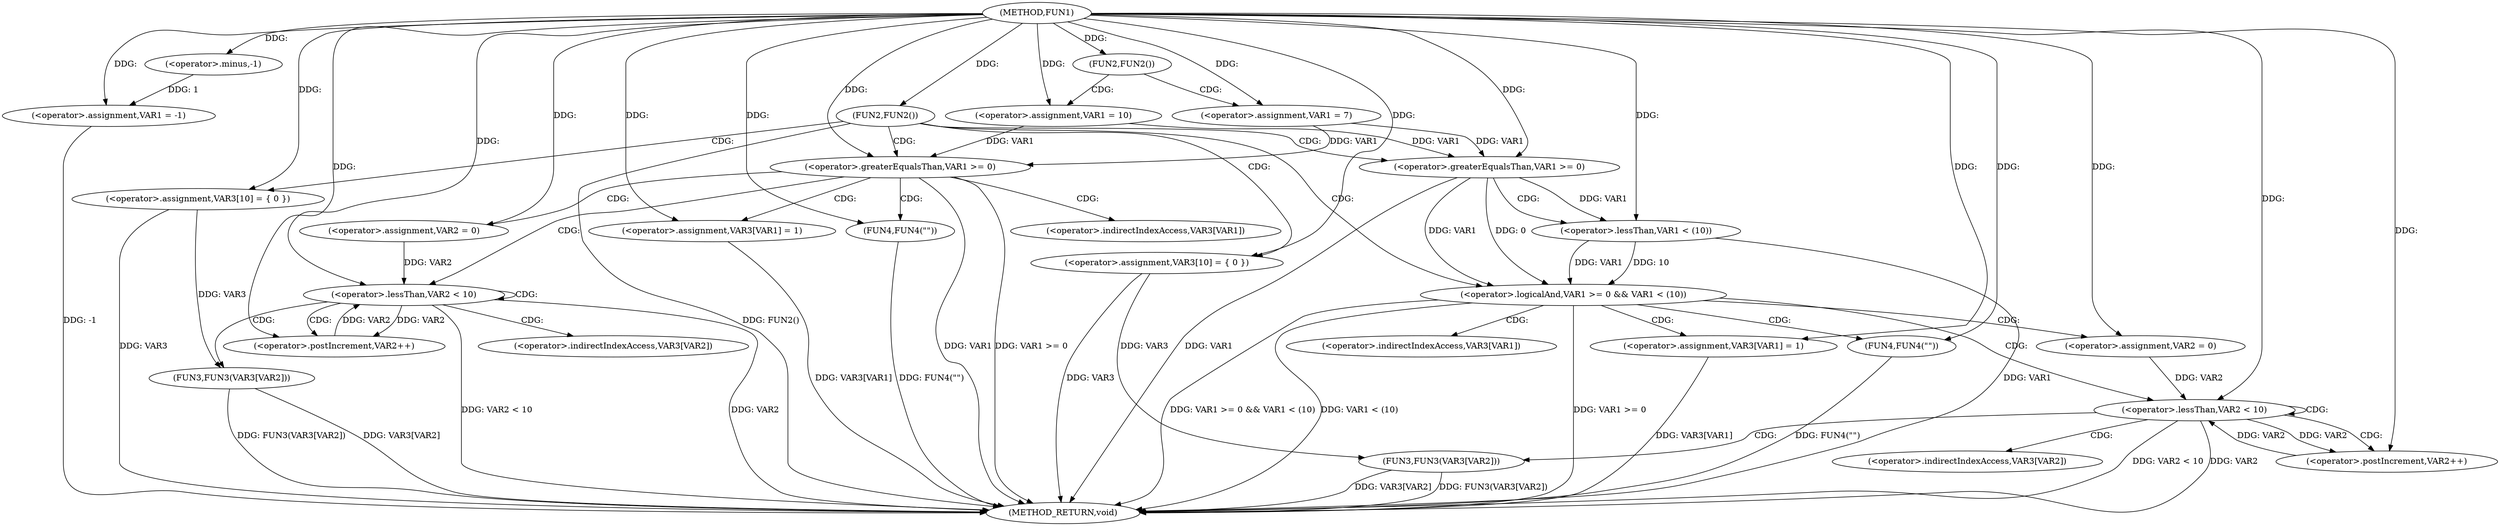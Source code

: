 digraph FUN1 {  
"1000100" [label = "(METHOD,FUN1)" ]
"1000193" [label = "(METHOD_RETURN,void)" ]
"1000103" [label = "(<operator>.assignment,VAR1 = -1)" ]
"1000105" [label = "(<operator>.minus,-1)" ]
"1000108" [label = "(FUN2,FUN2())" ]
"1000110" [label = "(<operator>.assignment,VAR1 = 10)" ]
"1000115" [label = "(<operator>.assignment,VAR1 = 7)" ]
"1000119" [label = "(FUN2,FUN2())" ]
"1000124" [label = "(<operator>.assignment,VAR3[10] = { 0 })" ]
"1000127" [label = "(<operator>.greaterEqualsThan,VAR1 >= 0)" ]
"1000131" [label = "(<operator>.assignment,VAR3[VAR1] = 1)" ]
"1000137" [label = "(<operator>.assignment,VAR2 = 0)" ]
"1000140" [label = "(<operator>.lessThan,VAR2 < 10)" ]
"1000143" [label = "(<operator>.postIncrement,VAR2++)" ]
"1000146" [label = "(FUN3,FUN3(VAR3[VAR2]))" ]
"1000152" [label = "(FUN4,FUN4(\"\"))" ]
"1000159" [label = "(<operator>.assignment,VAR3[10] = { 0 })" ]
"1000162" [label = "(<operator>.logicalAnd,VAR1 >= 0 && VAR1 < (10))" ]
"1000163" [label = "(<operator>.greaterEqualsThan,VAR1 >= 0)" ]
"1000166" [label = "(<operator>.lessThan,VAR1 < (10))" ]
"1000170" [label = "(<operator>.assignment,VAR3[VAR1] = 1)" ]
"1000176" [label = "(<operator>.assignment,VAR2 = 0)" ]
"1000179" [label = "(<operator>.lessThan,VAR2 < 10)" ]
"1000182" [label = "(<operator>.postIncrement,VAR2++)" ]
"1000185" [label = "(FUN3,FUN3(VAR3[VAR2]))" ]
"1000191" [label = "(FUN4,FUN4(\"\"))" ]
"1000132" [label = "(<operator>.indirectIndexAccess,VAR3[VAR1])" ]
"1000147" [label = "(<operator>.indirectIndexAccess,VAR3[VAR2])" ]
"1000171" [label = "(<operator>.indirectIndexAccess,VAR3[VAR1])" ]
"1000186" [label = "(<operator>.indirectIndexAccess,VAR3[VAR2])" ]
  "1000124" -> "1000193"  [ label = "DDG: VAR3"] 
  "1000185" -> "1000193"  [ label = "DDG: FUN3(VAR3[VAR2])"] 
  "1000179" -> "1000193"  [ label = "DDG: VAR2 < 10"] 
  "1000103" -> "1000193"  [ label = "DDG: -1"] 
  "1000159" -> "1000193"  [ label = "DDG: VAR3"] 
  "1000127" -> "1000193"  [ label = "DDG: VAR1 >= 0"] 
  "1000127" -> "1000193"  [ label = "DDG: VAR1"] 
  "1000119" -> "1000193"  [ label = "DDG: FUN2()"] 
  "1000146" -> "1000193"  [ label = "DDG: VAR3[VAR2]"] 
  "1000163" -> "1000193"  [ label = "DDG: VAR1"] 
  "1000185" -> "1000193"  [ label = "DDG: VAR3[VAR2]"] 
  "1000131" -> "1000193"  [ label = "DDG: VAR3[VAR1]"] 
  "1000140" -> "1000193"  [ label = "DDG: VAR2"] 
  "1000162" -> "1000193"  [ label = "DDG: VAR1 < (10)"] 
  "1000140" -> "1000193"  [ label = "DDG: VAR2 < 10"] 
  "1000152" -> "1000193"  [ label = "DDG: FUN4(\"\")"] 
  "1000166" -> "1000193"  [ label = "DDG: VAR1"] 
  "1000191" -> "1000193"  [ label = "DDG: FUN4(\"\")"] 
  "1000179" -> "1000193"  [ label = "DDG: VAR2"] 
  "1000170" -> "1000193"  [ label = "DDG: VAR3[VAR1]"] 
  "1000162" -> "1000193"  [ label = "DDG: VAR1 >= 0"] 
  "1000162" -> "1000193"  [ label = "DDG: VAR1 >= 0 && VAR1 < (10)"] 
  "1000146" -> "1000193"  [ label = "DDG: FUN3(VAR3[VAR2])"] 
  "1000105" -> "1000103"  [ label = "DDG: 1"] 
  "1000100" -> "1000103"  [ label = "DDG: "] 
  "1000100" -> "1000105"  [ label = "DDG: "] 
  "1000100" -> "1000108"  [ label = "DDG: "] 
  "1000100" -> "1000110"  [ label = "DDG: "] 
  "1000100" -> "1000115"  [ label = "DDG: "] 
  "1000100" -> "1000119"  [ label = "DDG: "] 
  "1000100" -> "1000124"  [ label = "DDG: "] 
  "1000110" -> "1000127"  [ label = "DDG: VAR1"] 
  "1000115" -> "1000127"  [ label = "DDG: VAR1"] 
  "1000100" -> "1000127"  [ label = "DDG: "] 
  "1000100" -> "1000131"  [ label = "DDG: "] 
  "1000100" -> "1000137"  [ label = "DDG: "] 
  "1000143" -> "1000140"  [ label = "DDG: VAR2"] 
  "1000137" -> "1000140"  [ label = "DDG: VAR2"] 
  "1000100" -> "1000140"  [ label = "DDG: "] 
  "1000140" -> "1000143"  [ label = "DDG: VAR2"] 
  "1000100" -> "1000143"  [ label = "DDG: "] 
  "1000124" -> "1000146"  [ label = "DDG: VAR3"] 
  "1000100" -> "1000152"  [ label = "DDG: "] 
  "1000100" -> "1000159"  [ label = "DDG: "] 
  "1000163" -> "1000162"  [ label = "DDG: VAR1"] 
  "1000163" -> "1000162"  [ label = "DDG: 0"] 
  "1000110" -> "1000163"  [ label = "DDG: VAR1"] 
  "1000115" -> "1000163"  [ label = "DDG: VAR1"] 
  "1000100" -> "1000163"  [ label = "DDG: "] 
  "1000166" -> "1000162"  [ label = "DDG: VAR1"] 
  "1000166" -> "1000162"  [ label = "DDG: 10"] 
  "1000163" -> "1000166"  [ label = "DDG: VAR1"] 
  "1000100" -> "1000166"  [ label = "DDG: "] 
  "1000100" -> "1000170"  [ label = "DDG: "] 
  "1000100" -> "1000176"  [ label = "DDG: "] 
  "1000176" -> "1000179"  [ label = "DDG: VAR2"] 
  "1000182" -> "1000179"  [ label = "DDG: VAR2"] 
  "1000100" -> "1000179"  [ label = "DDG: "] 
  "1000179" -> "1000182"  [ label = "DDG: VAR2"] 
  "1000100" -> "1000182"  [ label = "DDG: "] 
  "1000159" -> "1000185"  [ label = "DDG: VAR3"] 
  "1000100" -> "1000191"  [ label = "DDG: "] 
  "1000108" -> "1000110"  [ label = "CDG: "] 
  "1000108" -> "1000115"  [ label = "CDG: "] 
  "1000119" -> "1000127"  [ label = "CDG: "] 
  "1000119" -> "1000163"  [ label = "CDG: "] 
  "1000119" -> "1000159"  [ label = "CDG: "] 
  "1000119" -> "1000124"  [ label = "CDG: "] 
  "1000119" -> "1000162"  [ label = "CDG: "] 
  "1000127" -> "1000152"  [ label = "CDG: "] 
  "1000127" -> "1000131"  [ label = "CDG: "] 
  "1000127" -> "1000132"  [ label = "CDG: "] 
  "1000127" -> "1000137"  [ label = "CDG: "] 
  "1000127" -> "1000140"  [ label = "CDG: "] 
  "1000140" -> "1000143"  [ label = "CDG: "] 
  "1000140" -> "1000147"  [ label = "CDG: "] 
  "1000140" -> "1000146"  [ label = "CDG: "] 
  "1000140" -> "1000140"  [ label = "CDG: "] 
  "1000162" -> "1000191"  [ label = "CDG: "] 
  "1000162" -> "1000170"  [ label = "CDG: "] 
  "1000162" -> "1000171"  [ label = "CDG: "] 
  "1000162" -> "1000179"  [ label = "CDG: "] 
  "1000162" -> "1000176"  [ label = "CDG: "] 
  "1000163" -> "1000166"  [ label = "CDG: "] 
  "1000179" -> "1000182"  [ label = "CDG: "] 
  "1000179" -> "1000186"  [ label = "CDG: "] 
  "1000179" -> "1000179"  [ label = "CDG: "] 
  "1000179" -> "1000185"  [ label = "CDG: "] 
}
